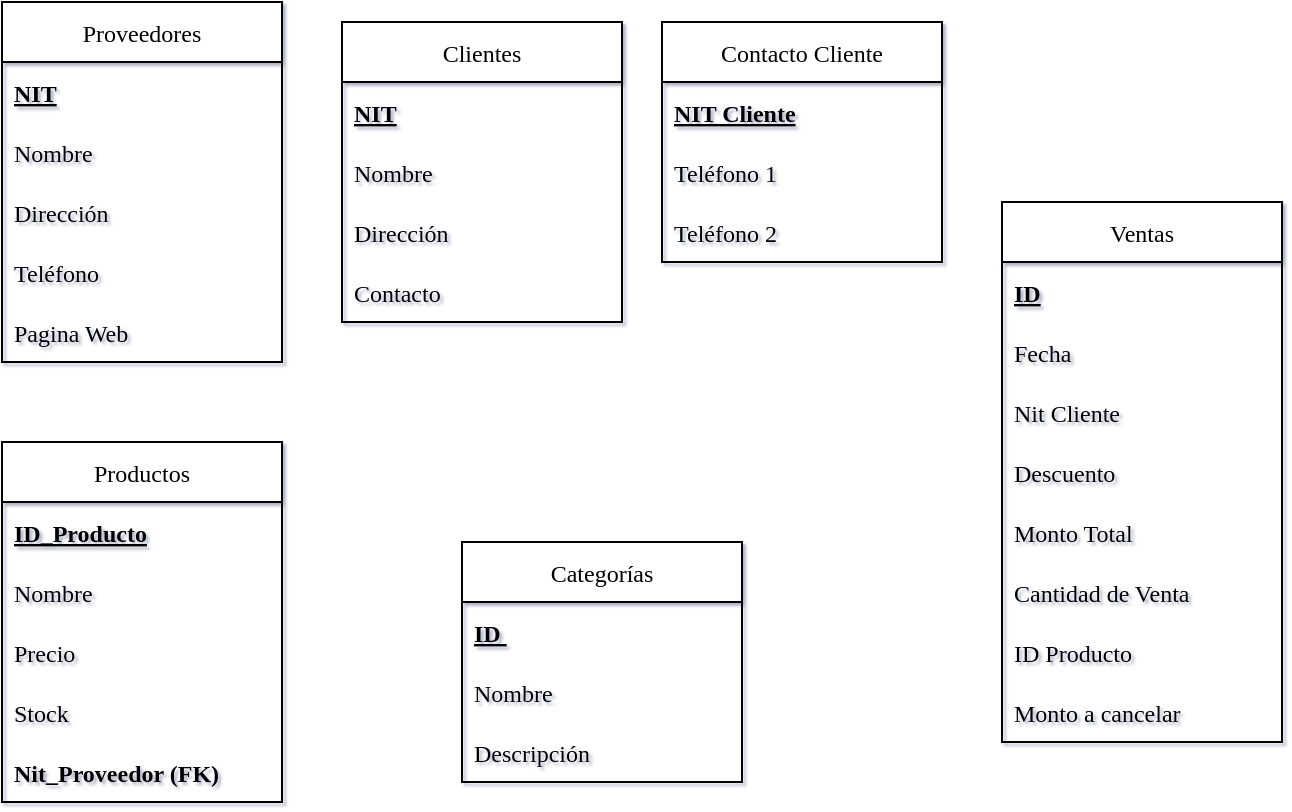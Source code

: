 <mxfile version="16.5.6" type="google"><diagram id="R2lEEEUBdFMjLlhIrx00" name="Page-1"><mxGraphModel dx="868" dy="450" grid="1" gridSize="10" guides="0" tooltips="1" connect="0" arrows="0" fold="1" page="1" pageScale="1" pageWidth="850" pageHeight="1100" background="none" math="0" shadow="1" extFonts="Permanent Marker^https://fonts.googleapis.com/css?family=Permanent+Marker"><root><object label="" id="0"><mxCell/></object><mxCell id="1" parent="0"/><mxCell id="ODbpTfmBVSZyIetz7d-L-6" value="Proveedores" style="swimlane;fontStyle=0;childLayout=stackLayout;horizontal=1;startSize=30;horizontalStack=0;resizeParent=1;resizeParentMax=0;resizeLast=0;collapsible=1;marginBottom=0;fontFamily=Times New Roman;" parent="1" vertex="1"><mxGeometry x="80" y="20" width="140" height="180" as="geometry"/></mxCell><mxCell id="ODbpTfmBVSZyIetz7d-L-7" value="NIT" style="text;strokeColor=none;fillColor=none;align=left;verticalAlign=middle;spacingLeft=4;spacingRight=4;overflow=hidden;points=[[0,0.5],[1,0.5]];portConstraint=eastwest;rotatable=0;fontFamily=Times New Roman;fontStyle=5" parent="ODbpTfmBVSZyIetz7d-L-6" vertex="1"><mxGeometry y="30" width="140" height="30" as="geometry"/></mxCell><mxCell id="ODbpTfmBVSZyIetz7d-L-8" value="Nombre" style="text;strokeColor=none;fillColor=none;align=left;verticalAlign=middle;spacingLeft=4;spacingRight=4;overflow=hidden;points=[[0,0.5],[1,0.5]];portConstraint=eastwest;rotatable=0;fontFamily=Times New Roman;" parent="ODbpTfmBVSZyIetz7d-L-6" vertex="1"><mxGeometry y="60" width="140" height="30" as="geometry"/></mxCell><mxCell id="ODbpTfmBVSZyIetz7d-L-9" value="Dirección" style="text;strokeColor=none;fillColor=none;align=left;verticalAlign=middle;spacingLeft=4;spacingRight=4;overflow=hidden;points=[[0,0.5],[1,0.5]];portConstraint=eastwest;rotatable=0;fontFamily=Times New Roman;gradientColor=none;" parent="ODbpTfmBVSZyIetz7d-L-6" vertex="1"><mxGeometry y="90" width="140" height="30" as="geometry"/></mxCell><mxCell id="ODbpTfmBVSZyIetz7d-L-42" value="Teléfono " style="text;strokeColor=none;fillColor=none;align=left;verticalAlign=middle;spacingLeft=4;spacingRight=4;overflow=hidden;points=[[0,0.5],[1,0.5]];portConstraint=eastwest;rotatable=0;fontFamily=Times New Roman;gradientColor=none;" parent="ODbpTfmBVSZyIetz7d-L-6" vertex="1"><mxGeometry y="120" width="140" height="30" as="geometry"/></mxCell><mxCell id="ODbpTfmBVSZyIetz7d-L-41" value="Pagina Web" style="text;strokeColor=none;fillColor=none;align=left;verticalAlign=middle;spacingLeft=4;spacingRight=4;overflow=hidden;points=[[0,0.5],[1,0.5]];portConstraint=eastwest;rotatable=0;fontFamily=Times New Roman;gradientColor=none;" parent="ODbpTfmBVSZyIetz7d-L-6" vertex="1"><mxGeometry y="150" width="140" height="30" as="geometry"/></mxCell><mxCell id="ODbpTfmBVSZyIetz7d-L-10" value="Categorías" style="swimlane;fontStyle=0;childLayout=stackLayout;horizontal=1;startSize=30;horizontalStack=0;resizeParent=1;resizeParentMax=0;resizeLast=0;collapsible=1;marginBottom=0;fontFamily=Times New Roman;" parent="1" vertex="1"><mxGeometry x="310" y="290" width="140" height="120" as="geometry"/></mxCell><mxCell id="ODbpTfmBVSZyIetz7d-L-11" value="ID " style="text;strokeColor=none;fillColor=none;align=left;verticalAlign=middle;spacingLeft=4;spacingRight=4;overflow=hidden;points=[[0,0.5],[1,0.5]];portConstraint=eastwest;rotatable=0;fontFamily=Times New Roman;fontStyle=5" parent="ODbpTfmBVSZyIetz7d-L-10" vertex="1"><mxGeometry y="30" width="140" height="30" as="geometry"/></mxCell><mxCell id="ODbpTfmBVSZyIetz7d-L-12" value="Nombre" style="text;strokeColor=none;fillColor=none;align=left;verticalAlign=middle;spacingLeft=4;spacingRight=4;overflow=hidden;points=[[0,0.5],[1,0.5]];portConstraint=eastwest;rotatable=0;fontFamily=Times New Roman;" parent="ODbpTfmBVSZyIetz7d-L-10" vertex="1"><mxGeometry y="60" width="140" height="30" as="geometry"/></mxCell><mxCell id="ODbpTfmBVSZyIetz7d-L-13" value="Descripción" style="text;strokeColor=none;fillColor=none;align=left;verticalAlign=middle;spacingLeft=4;spacingRight=4;overflow=hidden;points=[[0,0.5],[1,0.5]];portConstraint=eastwest;rotatable=0;fontFamily=Times New Roman;" parent="ODbpTfmBVSZyIetz7d-L-10" vertex="1"><mxGeometry y="90" width="140" height="30" as="geometry"/></mxCell><mxCell id="ODbpTfmBVSZyIetz7d-L-14" value="Productos" style="swimlane;fontStyle=0;childLayout=stackLayout;horizontal=1;startSize=30;horizontalStack=0;resizeParent=1;resizeParentMax=0;resizeLast=0;collapsible=1;marginBottom=0;fontFamily=Times New Roman;" parent="1" vertex="1"><mxGeometry x="80" y="240" width="140" height="180" as="geometry"/></mxCell><mxCell id="ODbpTfmBVSZyIetz7d-L-15" value="ID_Producto" style="text;strokeColor=none;fillColor=none;align=left;verticalAlign=middle;spacingLeft=4;spacingRight=4;overflow=hidden;points=[[0,0.5],[1,0.5]];portConstraint=eastwest;rotatable=0;fontFamily=Times New Roman;fontStyle=5" parent="ODbpTfmBVSZyIetz7d-L-14" vertex="1"><mxGeometry y="30" width="140" height="30" as="geometry"/></mxCell><mxCell id="ODbpTfmBVSZyIetz7d-L-16" value="Nombre" style="text;strokeColor=none;fillColor=none;align=left;verticalAlign=middle;spacingLeft=4;spacingRight=4;overflow=hidden;points=[[0,0.5],[1,0.5]];portConstraint=eastwest;rotatable=0;fontFamily=Times New Roman;" parent="ODbpTfmBVSZyIetz7d-L-14" vertex="1"><mxGeometry y="60" width="140" height="30" as="geometry"/></mxCell><mxCell id="ODbpTfmBVSZyIetz7d-L-17" value="Precio" style="text;strokeColor=none;fillColor=none;align=left;verticalAlign=middle;spacingLeft=4;spacingRight=4;overflow=hidden;points=[[0,0.5],[1,0.5]];portConstraint=eastwest;rotatable=0;fontFamily=Times New Roman;" parent="ODbpTfmBVSZyIetz7d-L-14" vertex="1"><mxGeometry y="90" width="140" height="30" as="geometry"/></mxCell><mxCell id="0gff0G5GyoKeDTB_8aKM-2" value="Stock" style="text;strokeColor=none;fillColor=none;align=left;verticalAlign=middle;spacingLeft=4;spacingRight=4;overflow=hidden;points=[[0,0.5],[1,0.5]];portConstraint=eastwest;rotatable=0;fontFamily=Times New Roman;" vertex="1" parent="ODbpTfmBVSZyIetz7d-L-14"><mxGeometry y="120" width="140" height="30" as="geometry"/></mxCell><mxCell id="0gff0G5GyoKeDTB_8aKM-1" value="Nit_Proveedor (FK)" style="text;strokeColor=none;fillColor=none;align=left;verticalAlign=middle;spacingLeft=4;spacingRight=4;overflow=hidden;points=[[0,0.5,0,0,0],[1,0.5,0,0,0]];portConstraint=eastwest;rotatable=0;fontFamily=Times New Roman;fontStyle=1" vertex="1" parent="ODbpTfmBVSZyIetz7d-L-14"><mxGeometry y="150" width="140" height="30" as="geometry"/></mxCell><mxCell id="ODbpTfmBVSZyIetz7d-L-18" value="Clientes" style="swimlane;fontStyle=0;childLayout=stackLayout;horizontal=1;startSize=30;horizontalStack=0;resizeParent=1;resizeParentMax=0;resizeLast=0;collapsible=1;marginBottom=0;fontFamily=Times New Roman;" parent="1" vertex="1"><mxGeometry x="250" y="30" width="140" height="150" as="geometry"/></mxCell><mxCell id="ODbpTfmBVSZyIetz7d-L-19" value="NIT" style="text;strokeColor=none;fillColor=none;align=left;verticalAlign=middle;spacingLeft=4;spacingRight=4;overflow=hidden;points=[[0,0.5],[1,0.5]];portConstraint=eastwest;rotatable=0;fontFamily=Times New Roman;fontStyle=5" parent="ODbpTfmBVSZyIetz7d-L-18" vertex="1"><mxGeometry y="30" width="140" height="30" as="geometry"/></mxCell><mxCell id="ODbpTfmBVSZyIetz7d-L-21" value="Nombre" style="text;strokeColor=none;fillColor=none;align=left;verticalAlign=middle;spacingLeft=4;spacingRight=4;overflow=hidden;points=[[0,0.5],[1,0.5]];portConstraint=eastwest;rotatable=0;fontFamily=Times New Roman;" parent="ODbpTfmBVSZyIetz7d-L-18" vertex="1"><mxGeometry y="60" width="140" height="30" as="geometry"/></mxCell><mxCell id="ODbpTfmBVSZyIetz7d-L-20" value="Dirección" style="text;strokeColor=none;fillColor=none;align=left;verticalAlign=middle;spacingLeft=4;spacingRight=4;overflow=hidden;points=[[0,0.5],[1,0.5]];portConstraint=eastwest;rotatable=0;fontFamily=Times New Roman;" parent="ODbpTfmBVSZyIetz7d-L-18" vertex="1"><mxGeometry y="90" width="140" height="30" as="geometry"/></mxCell><mxCell id="0gff0G5GyoKeDTB_8aKM-4" value="Contacto" style="text;strokeColor=none;fillColor=none;align=left;verticalAlign=middle;spacingLeft=4;spacingRight=4;overflow=hidden;points=[[0,0.5],[1,0.5]];portConstraint=eastwest;rotatable=0;fontFamily=Times New Roman;" vertex="1" parent="ODbpTfmBVSZyIetz7d-L-18"><mxGeometry y="120" width="140" height="30" as="geometry"/></mxCell><mxCell id="ODbpTfmBVSZyIetz7d-L-22" value="Ventas" style="swimlane;fontStyle=0;childLayout=stackLayout;horizontal=1;startSize=30;horizontalStack=0;resizeParent=1;resizeParentMax=0;resizeLast=0;collapsible=1;marginBottom=0;fontFamily=Times New Roman;" parent="1" vertex="1"><mxGeometry x="580" y="120" width="140" height="270" as="geometry"/></mxCell><mxCell id="ODbpTfmBVSZyIetz7d-L-23" value="ID" style="text;strokeColor=none;fillColor=none;align=left;verticalAlign=middle;spacingLeft=4;spacingRight=4;overflow=hidden;points=[[0,0.5],[1,0.5]];portConstraint=eastwest;rotatable=0;fontFamily=Times New Roman;fontStyle=5" parent="ODbpTfmBVSZyIetz7d-L-22" vertex="1"><mxGeometry y="30" width="140" height="30" as="geometry"/></mxCell><mxCell id="ODbpTfmBVSZyIetz7d-L-24" value="Fecha" style="text;strokeColor=none;fillColor=none;align=left;verticalAlign=middle;spacingLeft=4;spacingRight=4;overflow=hidden;points=[[0,0.5],[1,0.5]];portConstraint=eastwest;rotatable=0;fontFamily=Times New Roman;" parent="ODbpTfmBVSZyIetz7d-L-22" vertex="1"><mxGeometry y="60" width="140" height="30" as="geometry"/></mxCell><mxCell id="ODbpTfmBVSZyIetz7d-L-25" value="Nit Cliente" style="text;strokeColor=none;fillColor=none;align=left;verticalAlign=middle;spacingLeft=4;spacingRight=4;overflow=hidden;points=[[0,0.5],[1,0.5]];portConstraint=eastwest;rotatable=0;fontFamily=Times New Roman;" parent="ODbpTfmBVSZyIetz7d-L-22" vertex="1"><mxGeometry y="90" width="140" height="30" as="geometry"/></mxCell><mxCell id="0gff0G5GyoKeDTB_8aKM-7" value="Descuento" style="text;strokeColor=none;fillColor=none;align=left;verticalAlign=middle;spacingLeft=4;spacingRight=4;overflow=hidden;points=[[0,0.5],[1,0.5]];portConstraint=eastwest;rotatable=0;fontFamily=Times New Roman;" vertex="1" parent="ODbpTfmBVSZyIetz7d-L-22"><mxGeometry y="120" width="140" height="30" as="geometry"/></mxCell><mxCell id="0gff0G5GyoKeDTB_8aKM-6" value="Monto Total" style="text;strokeColor=none;fillColor=none;align=left;verticalAlign=middle;spacingLeft=4;spacingRight=4;overflow=hidden;points=[[0,0.5],[1,0.5]];portConstraint=eastwest;rotatable=0;fontFamily=Times New Roman;" vertex="1" parent="ODbpTfmBVSZyIetz7d-L-22"><mxGeometry y="150" width="140" height="30" as="geometry"/></mxCell><mxCell id="0gff0G5GyoKeDTB_8aKM-5" value="Cantidad de Venta" style="text;strokeColor=none;fillColor=none;align=left;verticalAlign=middle;spacingLeft=4;spacingRight=4;overflow=hidden;points=[[0,0.5],[1,0.5]];portConstraint=eastwest;rotatable=0;fontFamily=Times New Roman;" vertex="1" parent="ODbpTfmBVSZyIetz7d-L-22"><mxGeometry y="180" width="140" height="30" as="geometry"/></mxCell><mxCell id="0gff0G5GyoKeDTB_8aKM-8" value="ID Producto" style="text;strokeColor=none;fillColor=none;align=left;verticalAlign=middle;spacingLeft=4;spacingRight=4;overflow=hidden;points=[[0,0.5],[1,0.5]];portConstraint=eastwest;rotatable=0;fontFamily=Times New Roman;" vertex="1" parent="ODbpTfmBVSZyIetz7d-L-22"><mxGeometry y="210" width="140" height="30" as="geometry"/></mxCell><mxCell id="0gff0G5GyoKeDTB_8aKM-9" value="Monto a cancelar" style="text;strokeColor=none;fillColor=none;align=left;verticalAlign=middle;spacingLeft=4;spacingRight=4;overflow=hidden;points=[[0,0.5],[1,0.5]];portConstraint=eastwest;rotatable=0;fontFamily=Times New Roman;" vertex="1" parent="ODbpTfmBVSZyIetz7d-L-22"><mxGeometry y="240" width="140" height="30" as="geometry"/></mxCell><mxCell id="0gff0G5GyoKeDTB_8aKM-18" value="Contacto Cliente" style="swimlane;fontStyle=0;childLayout=stackLayout;horizontal=1;startSize=30;horizontalStack=0;resizeParent=1;resizeParentMax=0;resizeLast=0;collapsible=1;marginBottom=0;fontFamily=Times New Roman;" vertex="1" parent="1"><mxGeometry x="410" y="30" width="140" height="120" as="geometry"/></mxCell><mxCell id="0gff0G5GyoKeDTB_8aKM-19" value="NIT Cliente" style="text;strokeColor=none;fillColor=none;align=left;verticalAlign=middle;spacingLeft=4;spacingRight=4;overflow=hidden;points=[[0,0.5],[1,0.5]];portConstraint=eastwest;rotatable=0;fontFamily=Times New Roman;fontStyle=5" vertex="1" parent="0gff0G5GyoKeDTB_8aKM-18"><mxGeometry y="30" width="140" height="30" as="geometry"/></mxCell><mxCell id="0gff0G5GyoKeDTB_8aKM-20" value="Teléfono 1" style="text;strokeColor=none;fillColor=none;align=left;verticalAlign=middle;spacingLeft=4;spacingRight=4;overflow=hidden;points=[[0,0.5],[1,0.5]];portConstraint=eastwest;rotatable=0;fontFamily=Times New Roman;" vertex="1" parent="0gff0G5GyoKeDTB_8aKM-18"><mxGeometry y="60" width="140" height="30" as="geometry"/></mxCell><mxCell id="0gff0G5GyoKeDTB_8aKM-21" value="Teléfono 2" style="text;strokeColor=none;fillColor=none;align=left;verticalAlign=middle;spacingLeft=4;spacingRight=4;overflow=hidden;points=[[0,0.5],[1,0.5]];portConstraint=eastwest;rotatable=0;fontFamily=Times New Roman;" vertex="1" parent="0gff0G5GyoKeDTB_8aKM-18"><mxGeometry y="90" width="140" height="30" as="geometry"/></mxCell></root></mxGraphModel></diagram></mxfile>
